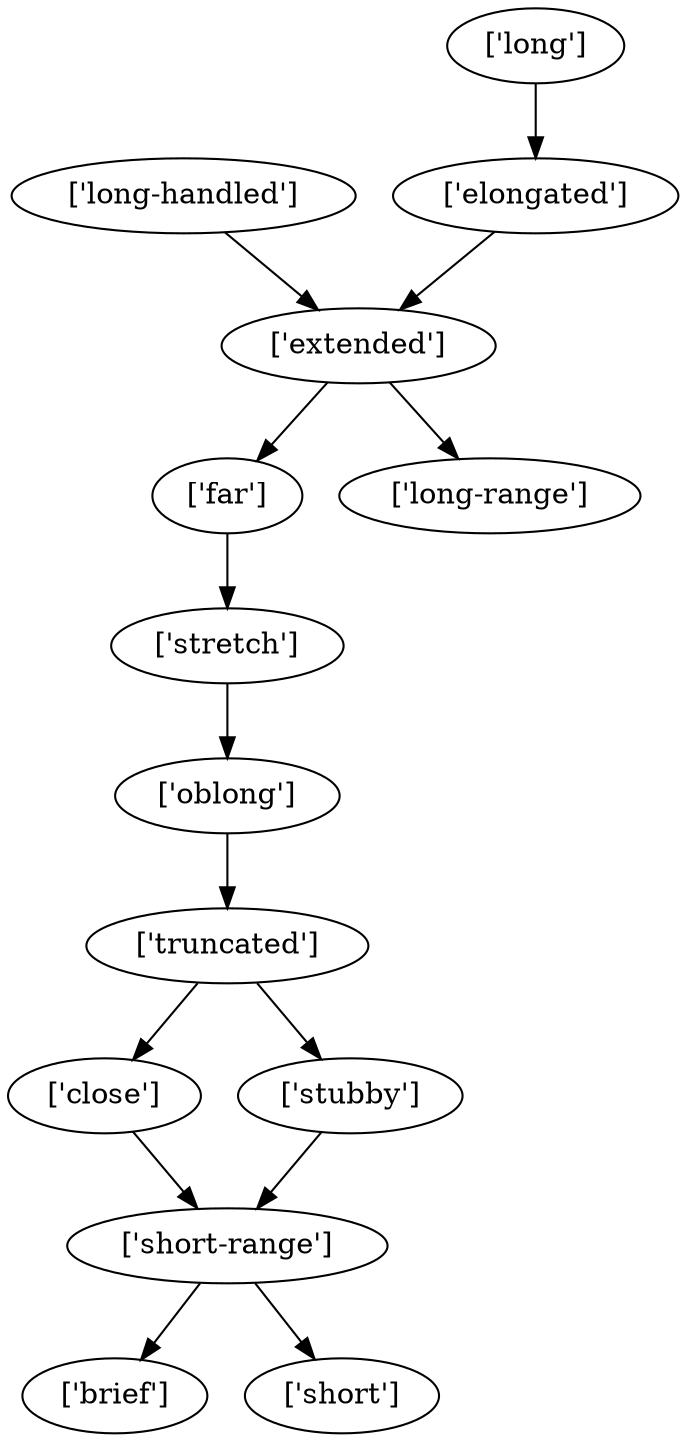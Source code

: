 strict digraph  {
	"['elongated']" -> "['extended']";
	"['extended']" -> "['far']";
	"['extended']" -> "['long-range']";
	"['long-handled']" -> "['extended']";
	"['oblong']" -> "['truncated']";
	"['truncated']" -> "['close']";
	"['truncated']" -> "['stubby']";
	"['close']" -> "['short-range']";
	"['short-range']" -> "['brief']";
	"['short-range']" -> "['short']";
	"['stubby']" -> "['short-range']";
	"['far']" -> "['stretch']";
	"['stretch']" -> "['oblong']";
	"['long']" -> "['elongated']";
}
